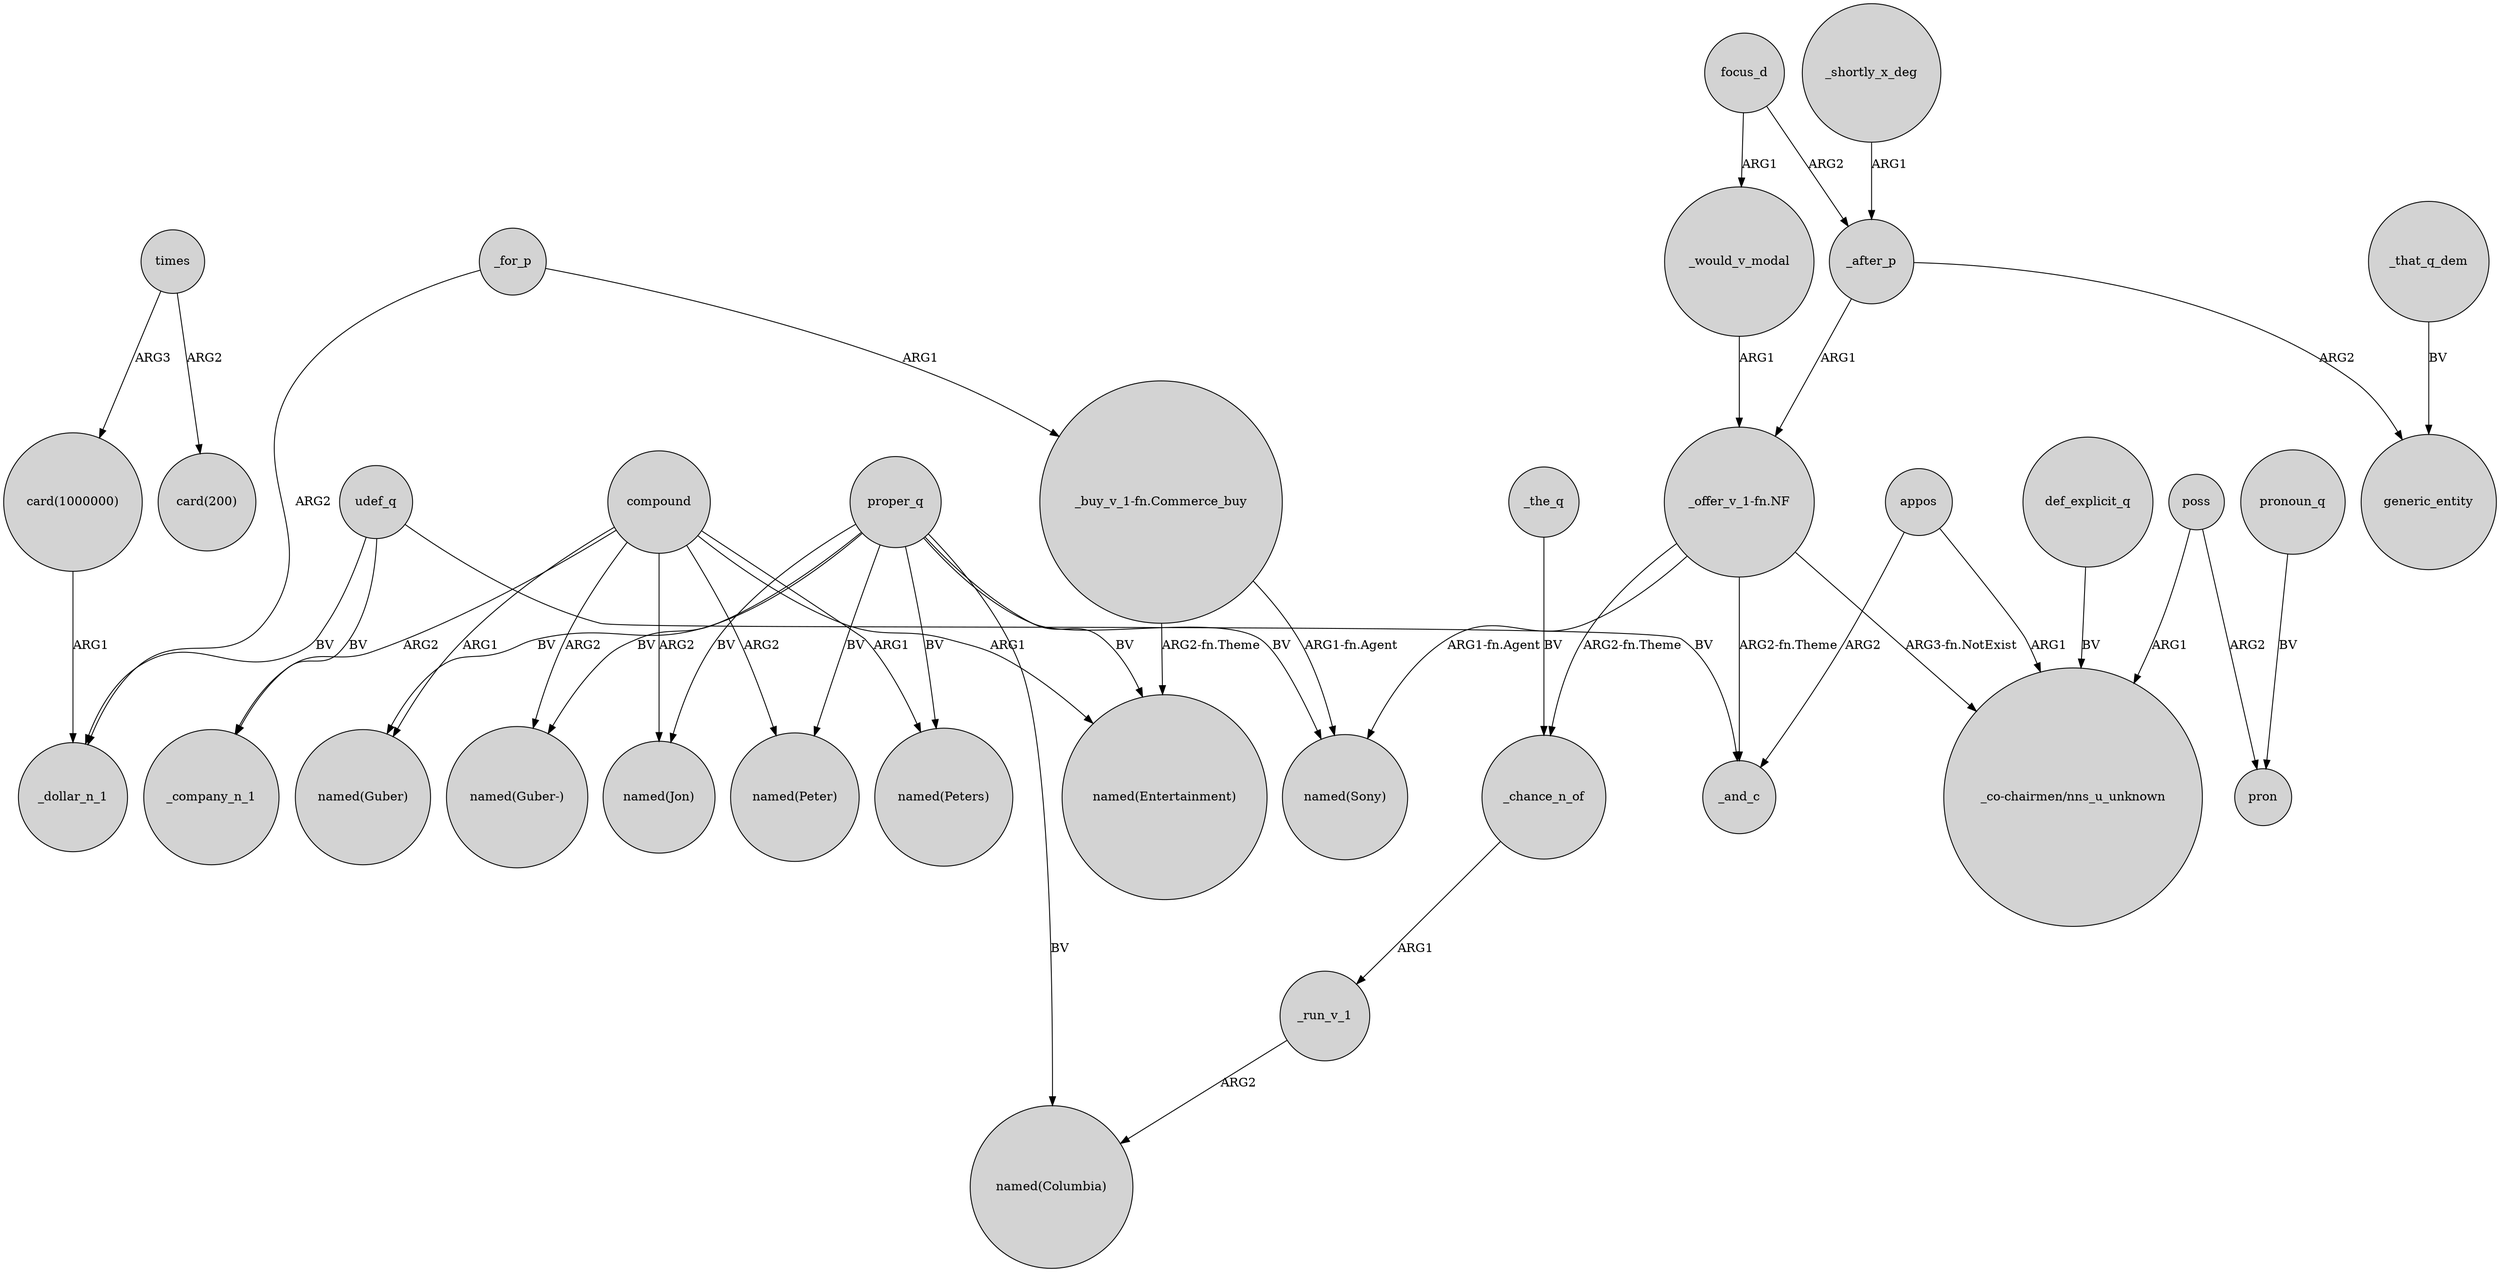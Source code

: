 digraph {
	node [shape=circle style=filled]
	"card(1000000)" -> _dollar_n_1 [label=ARG1]
	poss -> "_co-chairmen/nns_u_unknown" [label=ARG1]
	"_offer_v_1-fn.NF" -> _and_c [label="ARG2-fn.Theme"]
	focus_d -> _after_p [label=ARG2]
	_after_p -> "_offer_v_1-fn.NF" [label=ARG1]
	poss -> pron [label=ARG2]
	_that_q_dem -> generic_entity [label=BV]
	_for_p -> _dollar_n_1 [label=ARG2]
	compound -> "named(Guber-)" [label=ARG2]
	proper_q -> "named(Peters)" [label=BV]
	compound -> _company_n_1 [label=ARG2]
	"_buy_v_1-fn.Commerce_buy" -> "named(Entertainment)" [label="ARG2-fn.Theme"]
	compound -> "named(Peters)" [label=ARG1]
	compound -> "named(Jon)" [label=ARG2]
	def_explicit_q -> "_co-chairmen/nns_u_unknown" [label=BV]
	proper_q -> "named(Peter)" [label=BV]
	"_offer_v_1-fn.NF" -> _chance_n_of [label="ARG2-fn.Theme"]
	_run_v_1 -> "named(Columbia)" [label=ARG2]
	proper_q -> "named(Sony)" [label=BV]
	appos -> "_co-chairmen/nns_u_unknown" [label=ARG1]
	"_offer_v_1-fn.NF" -> "named(Sony)" [label="ARG1-fn.Agent"]
	proper_q -> "named(Columbia)" [label=BV]
	pronoun_q -> pron [label=BV]
	compound -> "named(Peter)" [label=ARG2]
	compound -> "named(Guber)" [label=ARG1]
	times -> "card(200)" [label=ARG2]
	appos -> _and_c [label=ARG2]
	_after_p -> generic_entity [label=ARG2]
	times -> "card(1000000)" [label=ARG3]
	proper_q -> "named(Guber-)" [label=BV]
	proper_q -> "named(Guber)" [label=BV]
	proper_q -> "named(Entertainment)" [label=BV]
	_for_p -> "_buy_v_1-fn.Commerce_buy" [label=ARG1]
	_would_v_modal -> "_offer_v_1-fn.NF" [label=ARG1]
	"_buy_v_1-fn.Commerce_buy" -> "named(Sony)" [label="ARG1-fn.Agent"]
	_chance_n_of -> _run_v_1 [label=ARG1]
	_the_q -> _chance_n_of [label=BV]
	compound -> "named(Entertainment)" [label=ARG1]
	proper_q -> "named(Jon)" [label=BV]
	udef_q -> _and_c [label=BV]
	_shortly_x_deg -> _after_p [label=ARG1]
	udef_q -> _company_n_1 [label=BV]
	udef_q -> _dollar_n_1 [label=BV]
	focus_d -> _would_v_modal [label=ARG1]
	"_offer_v_1-fn.NF" -> "_co-chairmen/nns_u_unknown" [label="ARG3-fn.NotExist"]
}
